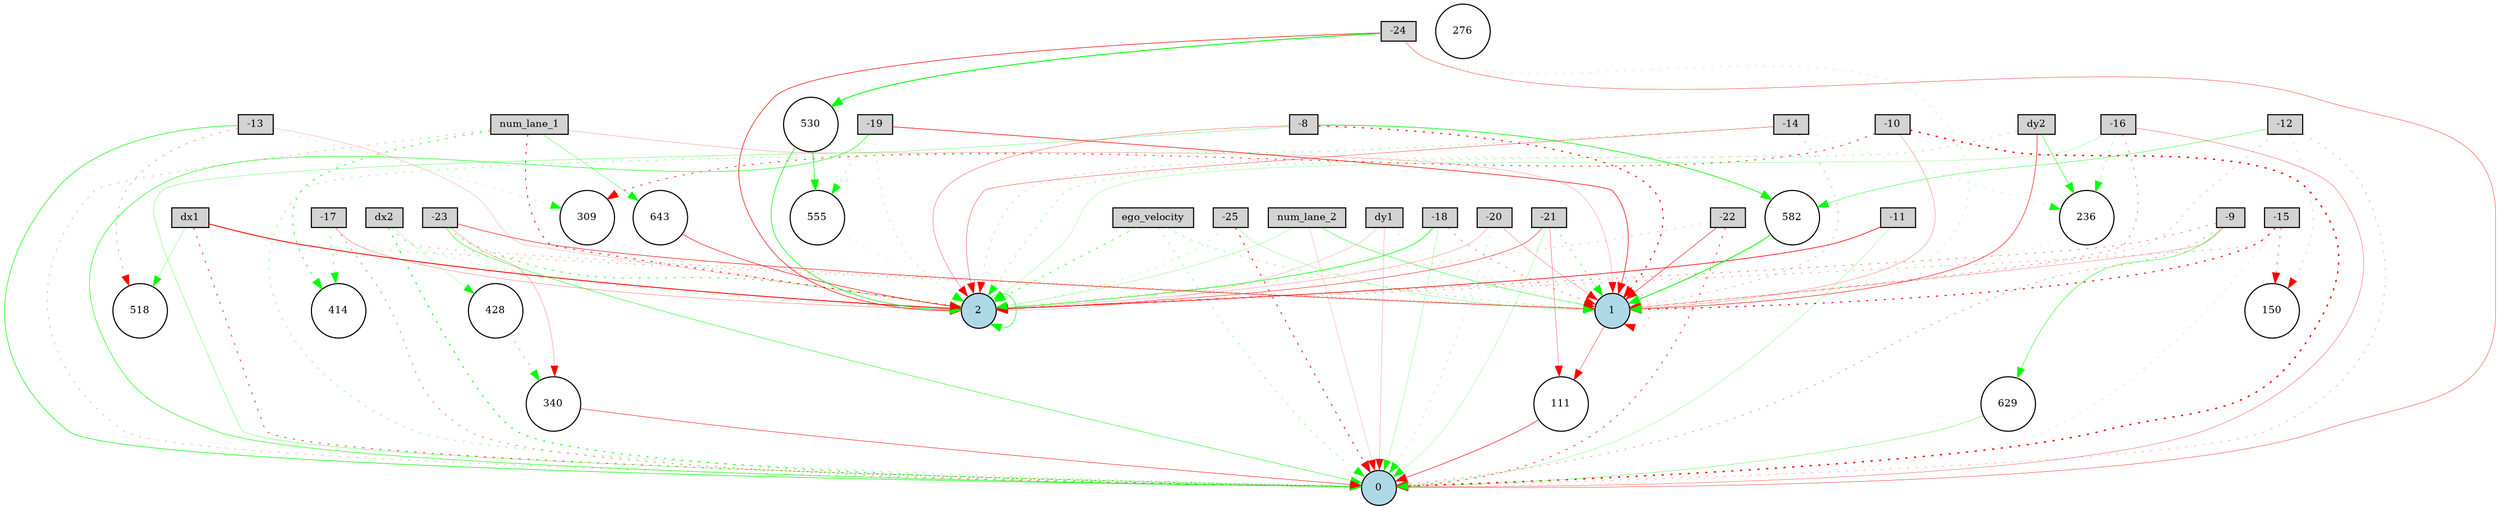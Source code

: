 digraph {
	node [fontsize=9 height=0.2 shape=circle width=0.2]
	num_lane_1 [fillcolor=lightgray shape=box style=filled]
	num_lane_2 [fillcolor=lightgray shape=box style=filled]
	ego_velocity [fillcolor=lightgray shape=box style=filled]
	dx1 [fillcolor=lightgray shape=box style=filled]
	dy1 [fillcolor=lightgray shape=box style=filled]
	dx2 [fillcolor=lightgray shape=box style=filled]
	dy2 [fillcolor=lightgray shape=box style=filled]
	-8 [fillcolor=lightgray shape=box style=filled]
	-9 [fillcolor=lightgray shape=box style=filled]
	-10 [fillcolor=lightgray shape=box style=filled]
	-11 [fillcolor=lightgray shape=box style=filled]
	-12 [fillcolor=lightgray shape=box style=filled]
	-13 [fillcolor=lightgray shape=box style=filled]
	-14 [fillcolor=lightgray shape=box style=filled]
	-15 [fillcolor=lightgray shape=box style=filled]
	-16 [fillcolor=lightgray shape=box style=filled]
	-17 [fillcolor=lightgray shape=box style=filled]
	-18 [fillcolor=lightgray shape=box style=filled]
	-19 [fillcolor=lightgray shape=box style=filled]
	-20 [fillcolor=lightgray shape=box style=filled]
	-21 [fillcolor=lightgray shape=box style=filled]
	-22 [fillcolor=lightgray shape=box style=filled]
	-23 [fillcolor=lightgray shape=box style=filled]
	-24 [fillcolor=lightgray shape=box style=filled]
	-25 [fillcolor=lightgray shape=box style=filled]
	0 [fillcolor=lightblue style=filled]
	1 [fillcolor=lightblue style=filled]
	2 [fillcolor=lightblue style=filled]
	643 [fillcolor=white style=filled]
	518 [fillcolor=white style=filled]
	582 [fillcolor=white style=filled]
	555 [fillcolor=white style=filled]
	236 [fillcolor=white style=filled]
	428 [fillcolor=white style=filled]
	111 [fillcolor=white style=filled]
	530 [fillcolor=white style=filled]
	276 [fillcolor=white style=filled]
	309 [fillcolor=white style=filled]
	150 [fillcolor=white style=filled]
	340 [fillcolor=white style=filled]
	629 [fillcolor=white style=filled]
	414 [fillcolor=white style=filled]
	num_lane_1 -> 0 [color=red penwidth=0.21412267310820338 style=dotted]
	num_lane_1 -> 1 [color=red penwidth=0.1636729267443403 style=solid]
	num_lane_1 -> 2 [color=red penwidth=0.7526229469055485 style=dotted]
	num_lane_2 -> 0 [color=red penwidth=0.1298303609975199 style=solid]
	num_lane_2 -> 1 [color=green penwidth=0.3786472598008913 style=solid]
	num_lane_2 -> 2 [color=green penwidth=0.1864180326335718 style=solid]
	ego_velocity -> 0 [color=green penwidth=0.3110042828455684 style=dotted]
	ego_velocity -> 1 [color=green penwidth=0.32295192831148956 style=dotted]
	ego_velocity -> 2 [color=green penwidth=0.5705236832107715 style=dotted]
	dx1 -> 0 [color=red penwidth=0.5812627507732897 style=dotted]
	dx1 -> 1 [color=green penwidth=0.23373024077202387 style=dotted]
	dx1 -> 2 [color=red penwidth=0.8190462004079331 style=solid]
	dy1 -> 0 [color=red penwidth=0.15197039037430365 style=solid]
	dy1 -> 1 [color=red penwidth=0.1318668556287484 style=dotted]
	dy1 -> 2 [color=red penwidth=0.1326391722617488 style=solid]
	dx2 -> 0 [color=green penwidth=0.7731510568802602 style=dotted]
	dx2 -> 1 [color=red penwidth=0.23628343242017583 style=dotted]
	dx2 -> 2 [color=green penwidth=0.2713683488406473 style=dotted]
	dy2 -> 1 [color=red penwidth=0.4595692231176338 style=solid]
	dy2 -> 2 [color=green penwidth=0.3037189520633632 style=dotted]
	-8 -> 0 [color=green penwidth=0.25005060704113746 style=solid]
	-8 -> 1 [color=red penwidth=0.9324682012493232 style=dotted]
	-8 -> 2 [color=red penwidth=0.26039104996694545 style=solid]
	-9 -> 0 [color=red penwidth=0.2874845282331852 style=dotted]
	-9 -> 1 [color=red penwidth=0.20141213452395534 style=solid]
	-9 -> 2 [color=red penwidth=0.34492090408091003 style=dotted]
	-10 -> 0 [color=red penwidth=1.274362623310451 style=dotted]
	-10 -> 1 [color=red penwidth=0.19788181981181052 style=solid]
	-10 -> 2 [color=red penwidth=0.17723637126852132 style=dotted]
	-11 -> 0 [color=green penwidth=0.178865828053567 style=solid]
	-11 -> 2 [color=red penwidth=0.6234616563281741 style=solid]
	-12 -> 0 [color=red penwidth=0.22247176132203364 style=dotted]
	-12 -> 1 [color=red penwidth=0.20243349629838717 style=dotted]
	-13 -> 0 [color=green penwidth=0.5415689731339598 style=solid]
	-13 -> 2 [color=red penwidth=0.13636084533053083 style=solid]
	-14 -> 0 [color=green penwidth=0.3237695089629664 style=dotted]
	-14 -> 1 [color=red penwidth=0.23136031374184285 style=dotted]
	-14 -> 2 [color=red penwidth=0.29117699405296793 style=solid]
	-15 -> 0 [color=red penwidth=0.11312978659837869 style=dotted]
	-15 -> 1 [color=red penwidth=0.9334605870496903 style=dotted]
	-15 -> 2 [color=red penwidth=0.24254043297877184 style=dotted]
	-16 -> 0 [color=red penwidth=0.2499322304416707 style=solid]
	-16 -> 1 [color=red penwidth=0.3393163567130978 style=dotted]
	-16 -> 2 [color=green penwidth=0.16840568484981144 style=solid]
	-17 -> 0 [color=red penwidth=0.33997046098937883 style=dotted]
	-17 -> 1 [color=red penwidth=0.11570010777483705 style=dotted]
	-17 -> 2 [color=red penwidth=0.22062502909316783 style=solid]
	-18 -> 0 [color=green penwidth=0.1896812377374353 style=solid]
	-18 -> 1 [color=red penwidth=0.33412142329940475 style=dotted]
	-18 -> 2 [color=green penwidth=0.5785115794251191 style=solid]
	-19 -> 0 [color=green penwidth=0.4633814593874097 style=solid]
	-19 -> 1 [color=red penwidth=0.5619204323565651 style=solid]
	-19 -> 2 [color=green penwidth=0.22918236176142612 style=dotted]
	-20 -> 0 [color=green penwidth=0.22921031845136283 style=dotted]
	-20 -> 1 [color=red penwidth=0.2114936780573579 style=solid]
	-20 -> 2 [color=red penwidth=0.1782862591826732 style=solid]
	-21 -> 0 [color=green penwidth=0.17101983729619696 style=solid]
	-21 -> 1 [color=green penwidth=0.46232745971235356 style=dotted]
	-21 -> 2 [color=red penwidth=0.39059331282627574 style=solid]
	-22 -> 0 [color=red penwidth=0.5595449251734013 style=dotted]
	-22 -> 1 [color=red penwidth=0.43967842609815155 style=solid]
	-22 -> 2 [color=red penwidth=0.17047628925115976 style=dotted]
	-23 -> 0 [color=green penwidth=0.40492476721294945 style=solid]
	-23 -> 1 [color=red penwidth=0.4813064422986957 style=solid]
	-23 -> 2 [color=green penwidth=0.6091579297584421 style=dotted]
	-24 -> 0 [color=red penwidth=0.31152662876867243 style=solid]
	-24 -> 1 [color=green penwidth=0.19867749255488593 style=dotted]
	-24 -> 2 [color=red penwidth=0.538748860141339 style=solid]
	-25 -> 0 [color=red penwidth=0.7318619756022738 style=dotted]
	-25 -> 1 [color=green penwidth=0.1905202216871837 style=solid]
	-25 -> 2 [color=green penwidth=0.21680257588254798 style=dotted]
	1 -> 1 [color=red penwidth=0.23888000175323648 style=dotted]
	2 -> 2 [color=green penwidth=0.49210123932744687 style=solid]
	111 -> 0 [color=red penwidth=0.50209071031686 style=solid]
	-15 -> 150 [color=red penwidth=0.4394376666574463 style=dotted]
	-12 -> 150 [color=red penwidth=0.177673550474775 style=dotted]
	-21 -> 111 [color=red penwidth=0.26398209905555814 style=solid]
	-14 -> 236 [color=green penwidth=0.17879288160126577 style=dotted]
	236 -> 1 [color=green penwidth=0.16345584502672944 style=dotted]
	-13 -> 309 [color=green penwidth=0.18412127052295915 style=dotted]
	309 -> 2 [color=red penwidth=0.1237074771109792 style=dotted]
	1 -> 111 [color=red penwidth=0.3265160392791423 style=solid]
	-23 -> 340 [color=red penwidth=0.19063280177558228 style=solid]
	340 -> 0 [color=red penwidth=0.410193588104807 style=solid]
	-16 -> 236 [color=green penwidth=0.31915228756432357 style=dotted]
	-17 -> 414 [color=green penwidth=0.4493559006604626 style=dotted]
	dx2 -> 428 [color=green penwidth=0.1474888700074547 style=solid]
	-10 -> 309 [color=red penwidth=0.5988185186419057 style=dotted]
	428 -> 340 [color=green penwidth=0.4629565663191719 style=dotted]
	-13 -> 518 [color=red penwidth=0.2858310796452982 style=dotted]
	dy2 -> 236 [color=green penwidth=0.3893478531240122 style=solid]
	-24 -> 530 [color=green penwidth=0.8528739796372024 style=solid]
	530 -> 2 [color=green penwidth=0.5607019490109293 style=solid]
	num_lane_1 -> 414 [color=green penwidth=0.6448791033910585 style=dotted]
	-19 -> 555 [color=green penwidth=0.280087615627728 style=dotted]
	555 -> 2 [color=green penwidth=0.13285221462259741 style=dotted]
	530 -> 555 [color=green penwidth=0.5718757138984382 style=solid]
	dx1 -> 518 [color=green penwidth=0.18707215764371624 style=solid]
	-8 -> 582 [color=green penwidth=0.6366746692119353 style=solid]
	582 -> 1 [color=green penwidth=0.7853317669761453 style=solid]
	-12 -> 582 [color=green penwidth=0.33756241837083023 style=solid]
	-9 -> 629 [color=green penwidth=0.3821346588418193 style=solid]
	629 -> 0 [color=green penwidth=0.2722654177035329 style=solid]
	num_lane_1 -> 643 [color=green penwidth=0.2585983162037515 style=solid]
	643 -> 2 [color=red penwidth=0.4878176911997629 style=solid]
}

